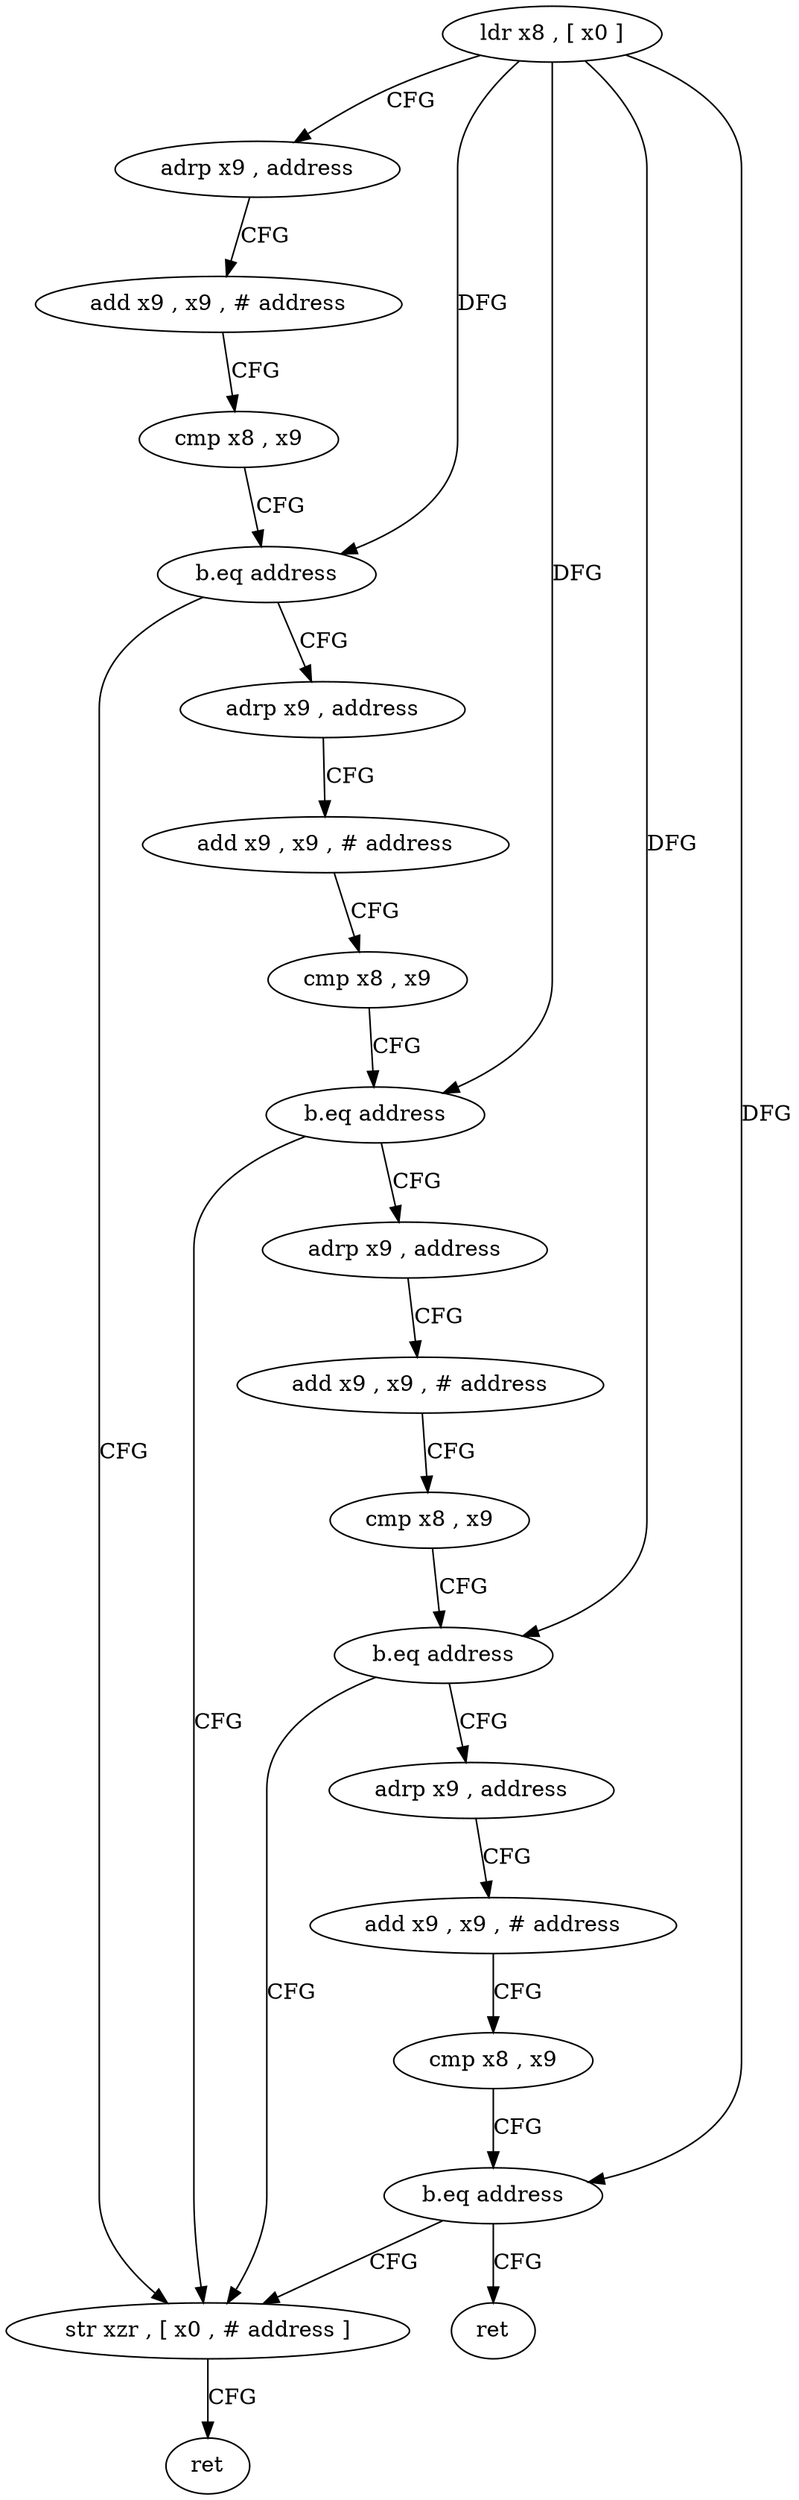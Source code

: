 digraph "func" {
"4230404" [label = "ldr x8 , [ x0 ]" ]
"4230408" [label = "adrp x9 , address" ]
"4230412" [label = "add x9 , x9 , # address" ]
"4230416" [label = "cmp x8 , x9" ]
"4230420" [label = "b.eq address" ]
"4230476" [label = "str xzr , [ x0 , # address ]" ]
"4230424" [label = "adrp x9 , address" ]
"4230480" [label = "ret" ]
"4230428" [label = "add x9 , x9 , # address" ]
"4230432" [label = "cmp x8 , x9" ]
"4230436" [label = "b.eq address" ]
"4230440" [label = "adrp x9 , address" ]
"4230444" [label = "add x9 , x9 , # address" ]
"4230448" [label = "cmp x8 , x9" ]
"4230452" [label = "b.eq address" ]
"4230456" [label = "adrp x9 , address" ]
"4230460" [label = "add x9 , x9 , # address" ]
"4230464" [label = "cmp x8 , x9" ]
"4230468" [label = "b.eq address" ]
"4230472" [label = "ret" ]
"4230404" -> "4230408" [ label = "CFG" ]
"4230404" -> "4230420" [ label = "DFG" ]
"4230404" -> "4230436" [ label = "DFG" ]
"4230404" -> "4230452" [ label = "DFG" ]
"4230404" -> "4230468" [ label = "DFG" ]
"4230408" -> "4230412" [ label = "CFG" ]
"4230412" -> "4230416" [ label = "CFG" ]
"4230416" -> "4230420" [ label = "CFG" ]
"4230420" -> "4230476" [ label = "CFG" ]
"4230420" -> "4230424" [ label = "CFG" ]
"4230476" -> "4230480" [ label = "CFG" ]
"4230424" -> "4230428" [ label = "CFG" ]
"4230428" -> "4230432" [ label = "CFG" ]
"4230432" -> "4230436" [ label = "CFG" ]
"4230436" -> "4230476" [ label = "CFG" ]
"4230436" -> "4230440" [ label = "CFG" ]
"4230440" -> "4230444" [ label = "CFG" ]
"4230444" -> "4230448" [ label = "CFG" ]
"4230448" -> "4230452" [ label = "CFG" ]
"4230452" -> "4230476" [ label = "CFG" ]
"4230452" -> "4230456" [ label = "CFG" ]
"4230456" -> "4230460" [ label = "CFG" ]
"4230460" -> "4230464" [ label = "CFG" ]
"4230464" -> "4230468" [ label = "CFG" ]
"4230468" -> "4230476" [ label = "CFG" ]
"4230468" -> "4230472" [ label = "CFG" ]
}
